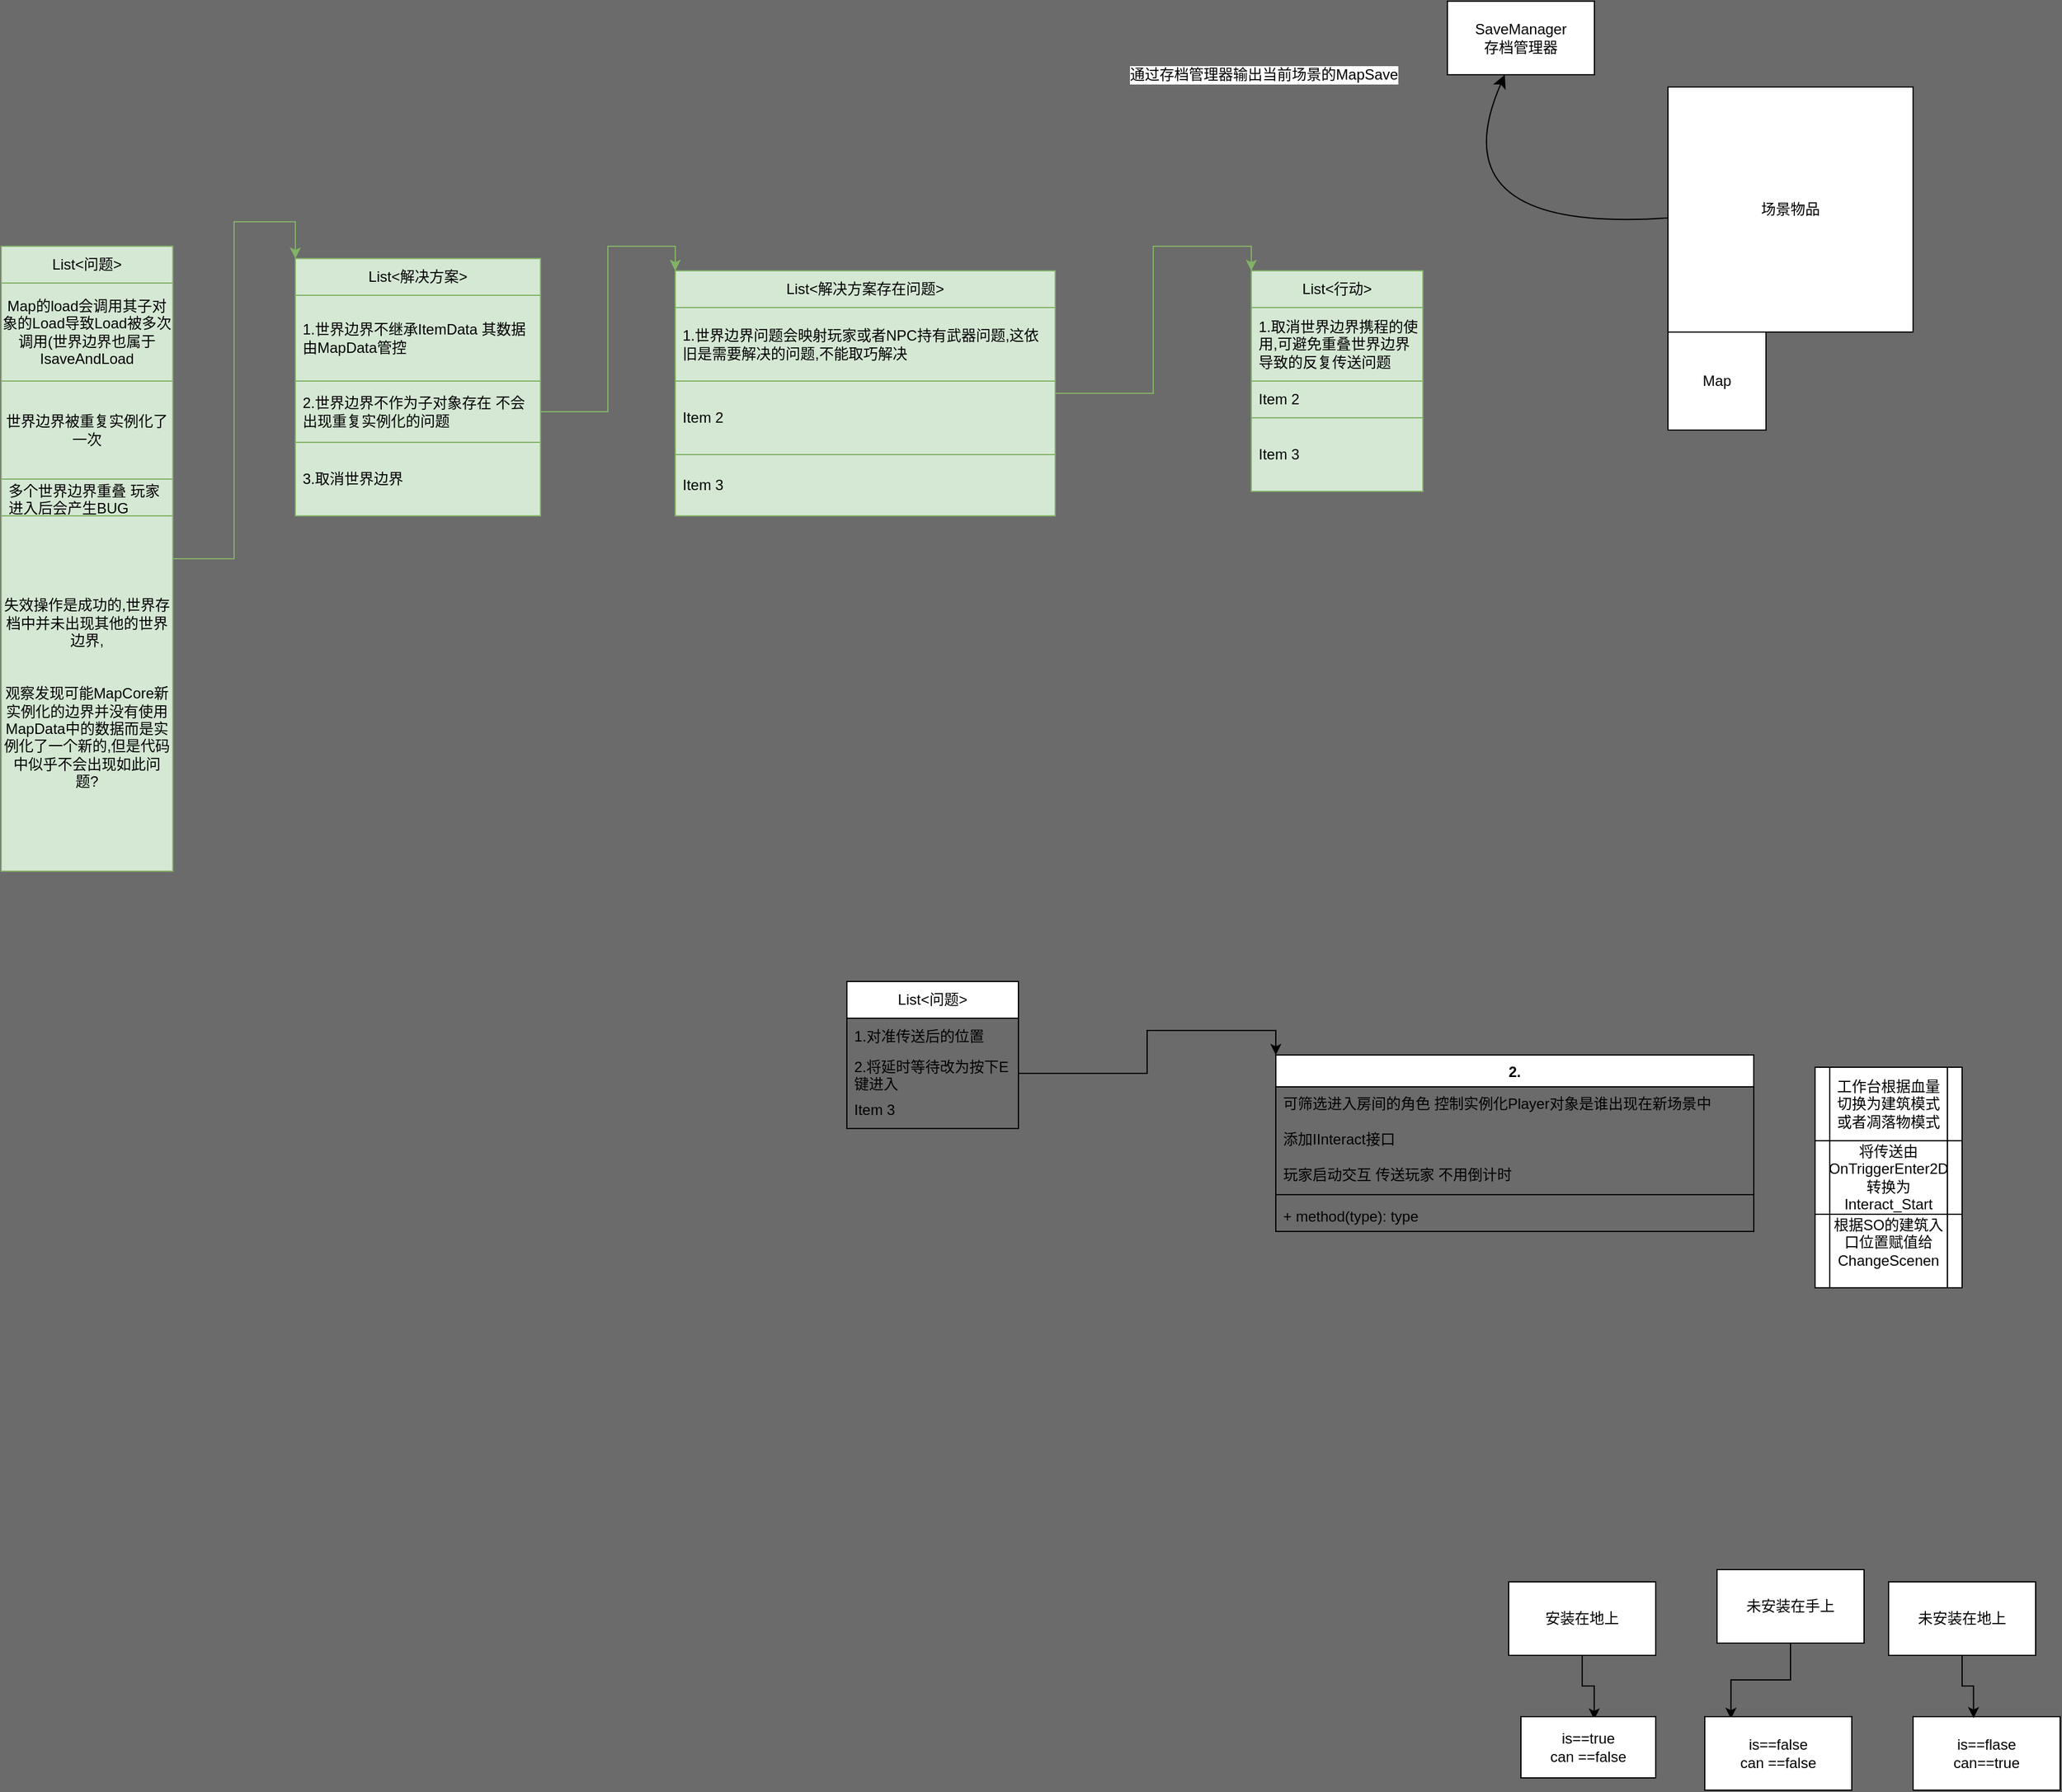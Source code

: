 <mxfile version="26.2.15">
  <diagram id="paNgWG58YWIg6VotEZFd" name="第 2 页">
    <mxGraphModel dx="2272" dy="636" grid="1" gridSize="10" guides="1" tooltips="1" connect="1" arrows="1" fold="1" page="0" pageScale="1" pageWidth="1000" pageHeight="1000" background="#6B6B6B" math="0" shadow="0">
      <root>
        <mxCell id="0" />
        <mxCell id="1" parent="0" />
        <mxCell id="bes6L6ySD0vrERrrjdKQ-1" value="SaveManager&lt;div&gt;存档管理器&lt;/div&gt;" style="rounded=0;whiteSpace=wrap;html=1;" parent="1" vertex="1">
          <mxGeometry x="-20" y="170" width="120" height="60" as="geometry" />
        </mxCell>
        <mxCell id="bes6L6ySD0vrERrrjdKQ-4" style="edgeStyle=none;curved=1;rounded=0;orthogonalLoop=1;jettySize=auto;html=1;fontSize=12;startSize=8;endSize=8;" parent="1" source="bes6L6ySD0vrERrrjdKQ-3" target="bes6L6ySD0vrERrrjdKQ-1" edge="1">
          <mxGeometry relative="1" as="geometry">
            <Array as="points">
              <mxPoint x="-30" y="360" />
            </Array>
          </mxGeometry>
        </mxCell>
        <mxCell id="bes6L6ySD0vrERrrjdKQ-6" value="通过存档管理器输出当前场景的MapSave" style="edgeLabel;html=1;align=center;verticalAlign=middle;resizable=0;points=[];fontSize=12;" parent="bes6L6ySD0vrERrrjdKQ-4" vertex="1" connectable="0">
          <mxGeometry x="0.499" y="-31" relative="1" as="geometry">
            <mxPoint x="-192" y="-89" as="offset" />
          </mxGeometry>
        </mxCell>
        <mxCell id="bes6L6ySD0vrERrrjdKQ-3" value="场景物品" style="whiteSpace=wrap;html=1;aspect=fixed;" parent="1" vertex="1">
          <mxGeometry x="160" y="240" width="200" height="200" as="geometry" />
        </mxCell>
        <mxCell id="UiuUP9EuIgoC1gK4nYha-1" value="Map" style="whiteSpace=wrap;html=1;aspect=fixed;" vertex="1" parent="1">
          <mxGeometry x="160" y="440" width="80" height="80" as="geometry" />
        </mxCell>
        <mxCell id="UiuUP9EuIgoC1gK4nYha-12" style="edgeStyle=orthogonalEdgeStyle;rounded=0;orthogonalLoop=1;jettySize=auto;html=1;entryX=0;entryY=0;entryDx=0;entryDy=0;fillColor=#d5e8d4;strokeColor=#82b366;" edge="1" parent="1" source="UiuUP9EuIgoC1gK4nYha-4" target="UiuUP9EuIgoC1gK4nYha-8">
          <mxGeometry relative="1" as="geometry" />
        </mxCell>
        <mxCell id="UiuUP9EuIgoC1gK4nYha-4" value="List&amp;lt;问题&amp;gt;" style="swimlane;fontStyle=0;childLayout=stackLayout;horizontal=1;startSize=30;horizontalStack=0;resizeParent=1;resizeParentMax=0;resizeLast=0;collapsible=1;marginBottom=0;whiteSpace=wrap;html=1;fillColor=#d5e8d4;strokeColor=#82b366;" vertex="1" parent="1">
          <mxGeometry x="-1200" y="370" width="140" height="510" as="geometry" />
        </mxCell>
        <mxCell id="UiuUP9EuIgoC1gK4nYha-2" value="Map的load会调用其子对象的Load导致Load被多次调用(世界边界也属于IsaveAndLoad" style="text;html=1;align=center;verticalAlign=middle;whiteSpace=wrap;rounded=0;fillColor=#d5e8d4;strokeColor=#82b366;" vertex="1" parent="UiuUP9EuIgoC1gK4nYha-4">
          <mxGeometry y="30" width="140" height="80" as="geometry" />
        </mxCell>
        <mxCell id="UiuUP9EuIgoC1gK4nYha-3" value="世界边界被重复实例化了一次" style="text;html=1;align=center;verticalAlign=middle;whiteSpace=wrap;rounded=0;fillColor=#d5e8d4;strokeColor=#82b366;" vertex="1" parent="UiuUP9EuIgoC1gK4nYha-4">
          <mxGeometry y="110" width="140" height="80" as="geometry" />
        </mxCell>
        <mxCell id="UiuUP9EuIgoC1gK4nYha-6" value="多个世界边界重叠 玩家进入后会产生BUG&amp;nbsp;" style="text;strokeColor=#82b366;fillColor=#d5e8d4;align=left;verticalAlign=middle;spacingLeft=4;spacingRight=4;overflow=hidden;points=[[0,0.5],[1,0.5]];portConstraint=eastwest;rotatable=0;whiteSpace=wrap;html=1;" vertex="1" parent="UiuUP9EuIgoC1gK4nYha-4">
          <mxGeometry y="190" width="140" height="30" as="geometry" />
        </mxCell>
        <mxCell id="UiuUP9EuIgoC1gK4nYha-23" value="失效操作是成功的,世界存档中并未出现其他的世界边界,&lt;div&gt;&lt;br&gt;&lt;/div&gt;&lt;div&gt;&lt;br&gt;&lt;/div&gt;&lt;div&gt;观察发现可能MapCore新实例化的边界并没有使用MapData中的数据而是实例化了一个新的,但是代码中似乎不会出现如此问题?&lt;/div&gt;" style="text;html=1;align=center;verticalAlign=middle;whiteSpace=wrap;rounded=0;fillColor=#d5e8d4;strokeColor=#82b366;" vertex="1" parent="UiuUP9EuIgoC1gK4nYha-4">
          <mxGeometry y="220" width="140" height="290" as="geometry" />
        </mxCell>
        <mxCell id="UiuUP9EuIgoC1gK4nYha-8" value="List&amp;lt;解决方案&amp;gt;" style="swimlane;fontStyle=0;childLayout=stackLayout;horizontal=1;startSize=30;horizontalStack=0;resizeParent=1;resizeParentMax=0;resizeLast=0;collapsible=1;marginBottom=0;whiteSpace=wrap;html=1;fillColor=#d5e8d4;strokeColor=#82b366;" vertex="1" parent="1">
          <mxGeometry x="-960" y="380" width="200" height="210" as="geometry" />
        </mxCell>
        <mxCell id="UiuUP9EuIgoC1gK4nYha-9" value="1.世界边界不继承ItemData 其数据由MapData管控" style="text;strokeColor=#82b366;fillColor=#d5e8d4;align=left;verticalAlign=middle;spacingLeft=4;spacingRight=4;overflow=hidden;points=[[0,0.5],[1,0.5]];portConstraint=eastwest;rotatable=0;whiteSpace=wrap;html=1;" vertex="1" parent="UiuUP9EuIgoC1gK4nYha-8">
          <mxGeometry y="30" width="200" height="70" as="geometry" />
        </mxCell>
        <mxCell id="UiuUP9EuIgoC1gK4nYha-10" value="2.世界边界不作为子对象存在 不会出现重复实例化的问题" style="text;strokeColor=#82b366;fillColor=#d5e8d4;align=left;verticalAlign=middle;spacingLeft=4;spacingRight=4;overflow=hidden;points=[[0,0.5],[1,0.5]];portConstraint=eastwest;rotatable=0;whiteSpace=wrap;html=1;" vertex="1" parent="UiuUP9EuIgoC1gK4nYha-8">
          <mxGeometry y="100" width="200" height="50" as="geometry" />
        </mxCell>
        <mxCell id="UiuUP9EuIgoC1gK4nYha-11" value="3.取消世界边界" style="text;strokeColor=#82b366;fillColor=#d5e8d4;align=left;verticalAlign=middle;spacingLeft=4;spacingRight=4;overflow=hidden;points=[[0,0.5],[1,0.5]];portConstraint=eastwest;rotatable=0;whiteSpace=wrap;html=1;" vertex="1" parent="UiuUP9EuIgoC1gK4nYha-8">
          <mxGeometry y="150" width="200" height="60" as="geometry" />
        </mxCell>
        <mxCell id="UiuUP9EuIgoC1gK4nYha-22" style="edgeStyle=orthogonalEdgeStyle;rounded=0;orthogonalLoop=1;jettySize=auto;html=1;entryX=0;entryY=0;entryDx=0;entryDy=0;fillColor=#d5e8d4;strokeColor=#82b366;" edge="1" parent="1" source="UiuUP9EuIgoC1gK4nYha-13" target="UiuUP9EuIgoC1gK4nYha-18">
          <mxGeometry relative="1" as="geometry" />
        </mxCell>
        <mxCell id="UiuUP9EuIgoC1gK4nYha-13" value="List&amp;lt;解决方案存在问题&amp;gt;" style="swimlane;fontStyle=0;childLayout=stackLayout;horizontal=1;startSize=30;horizontalStack=0;resizeParent=1;resizeParentMax=0;resizeLast=0;collapsible=1;marginBottom=0;whiteSpace=wrap;html=1;fillColor=#d5e8d4;strokeColor=#82b366;" vertex="1" parent="1">
          <mxGeometry x="-650" y="390" width="310" height="200" as="geometry" />
        </mxCell>
        <mxCell id="UiuUP9EuIgoC1gK4nYha-14" value="1.世界边界问题会映射玩家或者NPC持有武器问题,这依旧是需要解决的问题,不能取巧解决" style="text;strokeColor=#82b366;fillColor=#d5e8d4;align=left;verticalAlign=middle;spacingLeft=4;spacingRight=4;overflow=hidden;points=[[0,0.5],[1,0.5]];portConstraint=eastwest;rotatable=0;whiteSpace=wrap;html=1;" vertex="1" parent="UiuUP9EuIgoC1gK4nYha-13">
          <mxGeometry y="30" width="310" height="60" as="geometry" />
        </mxCell>
        <mxCell id="UiuUP9EuIgoC1gK4nYha-15" value="Item 2" style="text;strokeColor=#82b366;fillColor=#d5e8d4;align=left;verticalAlign=middle;spacingLeft=4;spacingRight=4;overflow=hidden;points=[[0,0.5],[1,0.5]];portConstraint=eastwest;rotatable=0;whiteSpace=wrap;html=1;" vertex="1" parent="UiuUP9EuIgoC1gK4nYha-13">
          <mxGeometry y="90" width="310" height="60" as="geometry" />
        </mxCell>
        <mxCell id="UiuUP9EuIgoC1gK4nYha-16" value="Item 3" style="text;strokeColor=#82b366;fillColor=#d5e8d4;align=left;verticalAlign=middle;spacingLeft=4;spacingRight=4;overflow=hidden;points=[[0,0.5],[1,0.5]];portConstraint=eastwest;rotatable=0;whiteSpace=wrap;html=1;" vertex="1" parent="UiuUP9EuIgoC1gK4nYha-13">
          <mxGeometry y="150" width="310" height="50" as="geometry" />
        </mxCell>
        <mxCell id="UiuUP9EuIgoC1gK4nYha-17" style="edgeStyle=orthogonalEdgeStyle;rounded=0;orthogonalLoop=1;jettySize=auto;html=1;entryX=0;entryY=0;entryDx=0;entryDy=0;fillColor=#d5e8d4;strokeColor=#82b366;" edge="1" parent="1" source="UiuUP9EuIgoC1gK4nYha-10" target="UiuUP9EuIgoC1gK4nYha-13">
          <mxGeometry relative="1" as="geometry" />
        </mxCell>
        <mxCell id="UiuUP9EuIgoC1gK4nYha-18" value="List&amp;lt;行动&amp;gt;" style="swimlane;fontStyle=0;childLayout=stackLayout;horizontal=1;startSize=30;horizontalStack=0;resizeParent=1;resizeParentMax=0;resizeLast=0;collapsible=1;marginBottom=0;whiteSpace=wrap;html=1;fillColor=#d5e8d4;strokeColor=#82b366;" vertex="1" parent="1">
          <mxGeometry x="-180" y="390" width="140" height="180" as="geometry" />
        </mxCell>
        <mxCell id="UiuUP9EuIgoC1gK4nYha-19" value="1.取消世界边界携程的使用,可避免重叠世界边界导致的反复传送问题" style="text;strokeColor=#82b366;fillColor=#d5e8d4;align=left;verticalAlign=middle;spacingLeft=4;spacingRight=4;overflow=hidden;points=[[0,0.5],[1,0.5]];portConstraint=eastwest;rotatable=0;whiteSpace=wrap;html=1;" vertex="1" parent="UiuUP9EuIgoC1gK4nYha-18">
          <mxGeometry y="30" width="140" height="60" as="geometry" />
        </mxCell>
        <mxCell id="UiuUP9EuIgoC1gK4nYha-20" value="Item 2" style="text;strokeColor=#82b366;fillColor=#d5e8d4;align=left;verticalAlign=middle;spacingLeft=4;spacingRight=4;overflow=hidden;points=[[0,0.5],[1,0.5]];portConstraint=eastwest;rotatable=0;whiteSpace=wrap;html=1;" vertex="1" parent="UiuUP9EuIgoC1gK4nYha-18">
          <mxGeometry y="90" width="140" height="30" as="geometry" />
        </mxCell>
        <mxCell id="UiuUP9EuIgoC1gK4nYha-21" value="Item 3" style="text;strokeColor=#82b366;fillColor=#d5e8d4;align=left;verticalAlign=middle;spacingLeft=4;spacingRight=4;overflow=hidden;points=[[0,0.5],[1,0.5]];portConstraint=eastwest;rotatable=0;whiteSpace=wrap;html=1;" vertex="1" parent="UiuUP9EuIgoC1gK4nYha-18">
          <mxGeometry y="120" width="140" height="60" as="geometry" />
        </mxCell>
        <mxCell id="UiuUP9EuIgoC1gK4nYha-24" value="List&amp;lt;问题&amp;gt;" style="swimlane;fontStyle=0;childLayout=stackLayout;horizontal=1;startSize=30;horizontalStack=0;resizeParent=1;resizeParentMax=0;resizeLast=0;collapsible=1;marginBottom=0;whiteSpace=wrap;html=1;" vertex="1" parent="1">
          <mxGeometry x="-510" y="970" width="140" height="120" as="geometry" />
        </mxCell>
        <mxCell id="UiuUP9EuIgoC1gK4nYha-25" value="1.对准传送后的位置" style="text;strokeColor=none;fillColor=none;align=left;verticalAlign=middle;spacingLeft=4;spacingRight=4;overflow=hidden;points=[[0,0.5],[1,0.5]];portConstraint=eastwest;rotatable=0;whiteSpace=wrap;html=1;" vertex="1" parent="UiuUP9EuIgoC1gK4nYha-24">
          <mxGeometry y="30" width="140" height="30" as="geometry" />
        </mxCell>
        <mxCell id="UiuUP9EuIgoC1gK4nYha-26" value="2.将延时等待改为按下E键进入" style="text;strokeColor=none;fillColor=none;align=left;verticalAlign=middle;spacingLeft=4;spacingRight=4;overflow=hidden;points=[[0,0.5],[1,0.5]];portConstraint=eastwest;rotatable=0;whiteSpace=wrap;html=1;" vertex="1" parent="UiuUP9EuIgoC1gK4nYha-24">
          <mxGeometry y="60" width="140" height="30" as="geometry" />
        </mxCell>
        <mxCell id="UiuUP9EuIgoC1gK4nYha-27" value="Item 3" style="text;strokeColor=none;fillColor=none;align=left;verticalAlign=middle;spacingLeft=4;spacingRight=4;overflow=hidden;points=[[0,0.5],[1,0.5]];portConstraint=eastwest;rotatable=0;whiteSpace=wrap;html=1;" vertex="1" parent="UiuUP9EuIgoC1gK4nYha-24">
          <mxGeometry y="90" width="140" height="30" as="geometry" />
        </mxCell>
        <mxCell id="UiuUP9EuIgoC1gK4nYha-28" style="edgeStyle=orthogonalEdgeStyle;rounded=0;orthogonalLoop=1;jettySize=auto;html=1;entryX=0;entryY=0;entryDx=0;entryDy=0;" edge="1" parent="1" source="UiuUP9EuIgoC1gK4nYha-26" target="UiuUP9EuIgoC1gK4nYha-30">
          <mxGeometry relative="1" as="geometry">
            <mxPoint x="-180" y="1045" as="targetPoint" />
          </mxGeometry>
        </mxCell>
        <mxCell id="UiuUP9EuIgoC1gK4nYha-30" value="2." style="swimlane;fontStyle=1;align=center;verticalAlign=top;childLayout=stackLayout;horizontal=1;startSize=26;horizontalStack=0;resizeParent=1;resizeParentMax=0;resizeLast=0;collapsible=1;marginBottom=0;whiteSpace=wrap;html=1;" vertex="1" parent="1">
          <mxGeometry x="-160" y="1030" width="390" height="144" as="geometry" />
        </mxCell>
        <mxCell id="UiuUP9EuIgoC1gK4nYha-31" value="&lt;span style=&quot;text-align: center; text-wrap-mode: nowrap;&quot;&gt;可筛选进入房间的角色 控制实例化Player对象是谁出现在新场景中&lt;/span&gt;&lt;div&gt;&lt;span style=&quot;text-align: center; text-wrap-mode: nowrap;&quot;&gt;&lt;br&gt;&lt;/span&gt;&lt;/div&gt;&lt;div&gt;&lt;span style=&quot;text-align: center; text-wrap-mode: nowrap;&quot;&gt;添加IInteract接口&lt;/span&gt;&lt;/div&gt;&lt;div&gt;&lt;span style=&quot;text-align: center; text-wrap-mode: nowrap;&quot;&gt;&lt;br&gt;&lt;/span&gt;&lt;/div&gt;&lt;div&gt;&lt;span style=&quot;text-align: center;&quot;&gt;&lt;span style=&quot;text-wrap-mode: nowrap;&quot;&gt;玩家启动交互 传送玩家 不用倒计时&lt;/span&gt;&lt;/span&gt;&lt;/div&gt;&lt;div&gt;&lt;span style=&quot;text-align: center;&quot;&gt;&lt;span style=&quot;text-wrap-mode: nowrap;&quot;&gt;&lt;br&gt;&lt;/span&gt;&lt;/span&gt;&lt;/div&gt;&lt;div&gt;&lt;span style=&quot;text-align: center;&quot;&gt;&lt;span style=&quot;text-wrap-mode: nowrap;&quot;&gt;在传送前将玩家的位置 也就是交互对象的位置修改为TPposition&lt;/span&gt;&lt;/span&gt;&lt;/div&gt;" style="text;strokeColor=none;fillColor=none;align=left;verticalAlign=top;spacingLeft=4;spacingRight=4;overflow=hidden;rotatable=0;points=[[0,0.5],[1,0.5]];portConstraint=eastwest;whiteSpace=wrap;html=1;" vertex="1" parent="UiuUP9EuIgoC1gK4nYha-30">
          <mxGeometry y="26" width="390" height="84" as="geometry" />
        </mxCell>
        <mxCell id="UiuUP9EuIgoC1gK4nYha-32" value="" style="line;strokeWidth=1;fillColor=none;align=left;verticalAlign=middle;spacingTop=-1;spacingLeft=3;spacingRight=3;rotatable=0;labelPosition=right;points=[];portConstraint=eastwest;strokeColor=inherit;" vertex="1" parent="UiuUP9EuIgoC1gK4nYha-30">
          <mxGeometry y="110" width="390" height="8" as="geometry" />
        </mxCell>
        <mxCell id="UiuUP9EuIgoC1gK4nYha-33" value="+ method(type): type" style="text;strokeColor=none;fillColor=none;align=left;verticalAlign=top;spacingLeft=4;spacingRight=4;overflow=hidden;rotatable=0;points=[[0,0.5],[1,0.5]];portConstraint=eastwest;whiteSpace=wrap;html=1;" vertex="1" parent="UiuUP9EuIgoC1gK4nYha-30">
          <mxGeometry y="118" width="390" height="26" as="geometry" />
        </mxCell>
        <mxCell id="UiuUP9EuIgoC1gK4nYha-34" value="工作台根据血量切换为建筑模式或者凋落物模式" style="shape=process;whiteSpace=wrap;html=1;backgroundOutline=1;" vertex="1" parent="1">
          <mxGeometry x="280" y="1040" width="120" height="60" as="geometry" />
        </mxCell>
        <mxCell id="UiuUP9EuIgoC1gK4nYha-35" value="根据SO的建筑入口位置赋值给ChangeScenen&lt;div&gt;&lt;br&gt;&lt;/div&gt;" style="shape=process;whiteSpace=wrap;html=1;backgroundOutline=1;" vertex="1" parent="1">
          <mxGeometry x="280" y="1160" width="120" height="60" as="geometry" />
        </mxCell>
        <mxCell id="UiuUP9EuIgoC1gK4nYha-36" value="将传送由OnTriggerEnter2D转换为Interact_Start" style="shape=process;whiteSpace=wrap;html=1;backgroundOutline=1;" vertex="1" parent="1">
          <mxGeometry x="280" y="1100" width="120" height="60" as="geometry" />
        </mxCell>
        <mxCell id="UiuUP9EuIgoC1gK4nYha-40" style="edgeStyle=orthogonalEdgeStyle;rounded=0;orthogonalLoop=1;jettySize=auto;html=1;entryX=0.544;entryY=0.046;entryDx=0;entryDy=0;entryPerimeter=0;" edge="1" parent="1" source="UiuUP9EuIgoC1gK4nYha-37" target="UiuUP9EuIgoC1gK4nYha-41">
          <mxGeometry relative="1" as="geometry">
            <mxPoint x="90" y="1570" as="targetPoint" />
          </mxGeometry>
        </mxCell>
        <mxCell id="UiuUP9EuIgoC1gK4nYha-37" value="安装在地上" style="whiteSpace=wrap;html=1;" vertex="1" parent="1">
          <mxGeometry x="30" y="1460" width="120" height="60" as="geometry" />
        </mxCell>
        <mxCell id="UiuUP9EuIgoC1gK4nYha-42" style="edgeStyle=orthogonalEdgeStyle;rounded=0;orthogonalLoop=1;jettySize=auto;html=1;entryX=0.178;entryY=0.029;entryDx=0;entryDy=0;entryPerimeter=0;" edge="1" parent="1" source="UiuUP9EuIgoC1gK4nYha-38" target="UiuUP9EuIgoC1gK4nYha-43">
          <mxGeometry relative="1" as="geometry">
            <mxPoint x="250" y="1570" as="targetPoint" />
          </mxGeometry>
        </mxCell>
        <mxCell id="UiuUP9EuIgoC1gK4nYha-38" value="未安装在手上" style="whiteSpace=wrap;html=1;" vertex="1" parent="1">
          <mxGeometry x="200" y="1450" width="120" height="60" as="geometry" />
        </mxCell>
        <mxCell id="UiuUP9EuIgoC1gK4nYha-39" value="未安装在地上" style="whiteSpace=wrap;html=1;" vertex="1" parent="1">
          <mxGeometry x="340" y="1460" width="120" height="60" as="geometry" />
        </mxCell>
        <mxCell id="UiuUP9EuIgoC1gK4nYha-41" value="is==true&lt;div&gt;can ==false&lt;/div&gt;" style="html=1;whiteSpace=wrap;" vertex="1" parent="1">
          <mxGeometry x="40" y="1570" width="110" height="50" as="geometry" />
        </mxCell>
        <mxCell id="UiuUP9EuIgoC1gK4nYha-43" value="is==false&lt;div&gt;can ==false&lt;/div&gt;" style="rounded=0;whiteSpace=wrap;html=1;" vertex="1" parent="1">
          <mxGeometry x="190" y="1570" width="120" height="60" as="geometry" />
        </mxCell>
        <mxCell id="UiuUP9EuIgoC1gK4nYha-45" value="is==flase&lt;div&gt;can==true&lt;/div&gt;" style="rounded=0;whiteSpace=wrap;html=1;" vertex="1" parent="1">
          <mxGeometry x="360" y="1570" width="120" height="60" as="geometry" />
        </mxCell>
        <mxCell id="UiuUP9EuIgoC1gK4nYha-46" style="edgeStyle=orthogonalEdgeStyle;rounded=0;orthogonalLoop=1;jettySize=auto;html=1;entryX=0.411;entryY=0.02;entryDx=0;entryDy=0;entryPerimeter=0;" edge="1" parent="1" source="UiuUP9EuIgoC1gK4nYha-39" target="UiuUP9EuIgoC1gK4nYha-45">
          <mxGeometry relative="1" as="geometry" />
        </mxCell>
      </root>
    </mxGraphModel>
  </diagram>
</mxfile>
